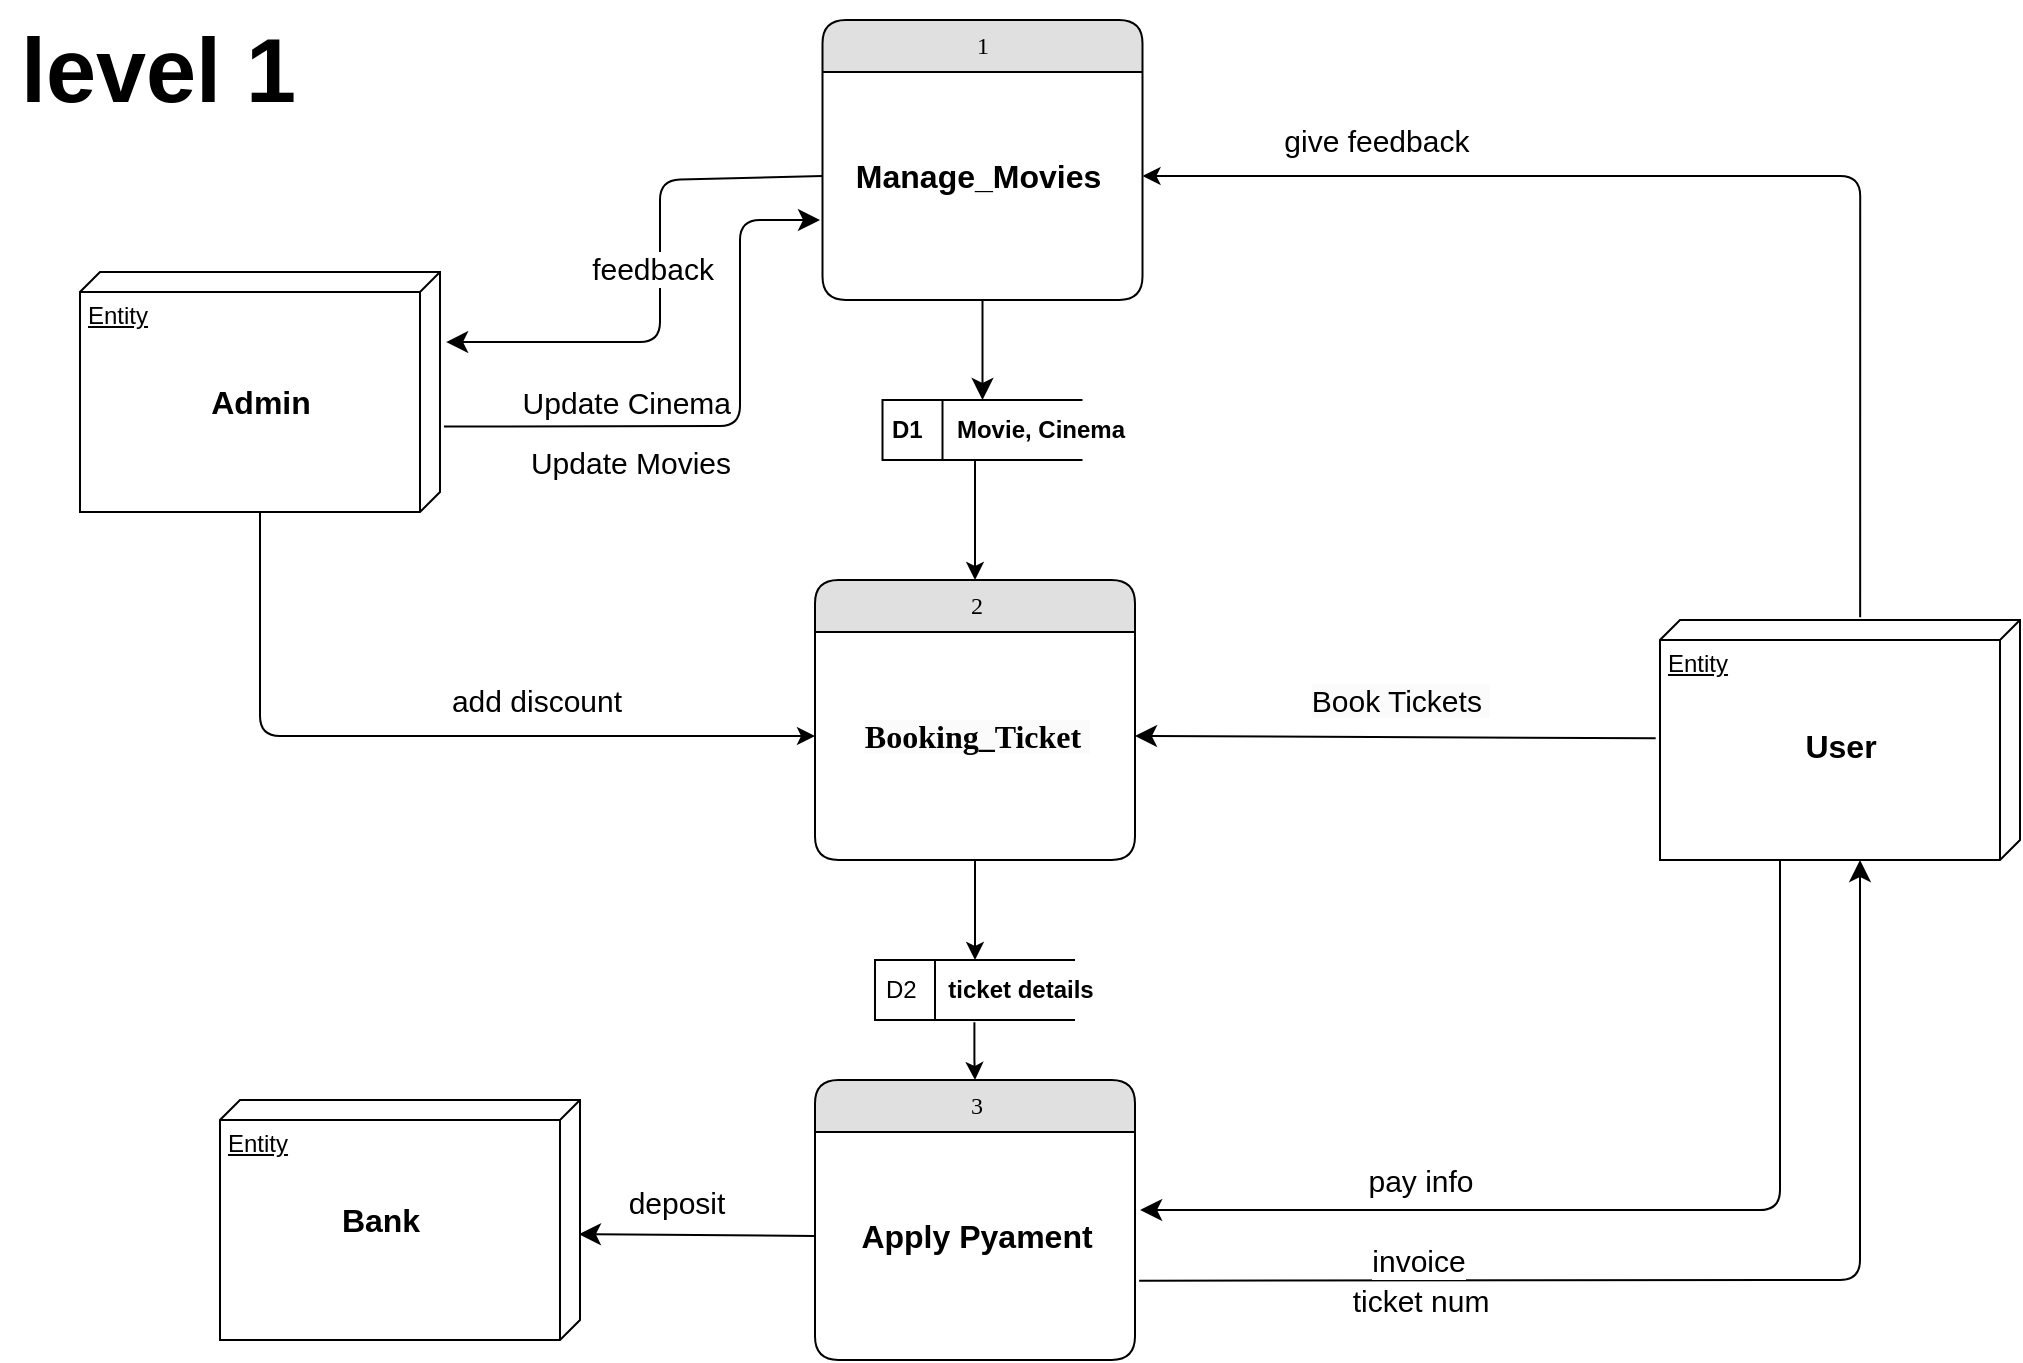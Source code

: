 <mxfile version="22.1.4" type="google">
  <diagram name="Page-1" id="5d7acffa-a066-3a61-03fe-96351882024d">
    <mxGraphModel grid="1" page="1" gridSize="10" guides="1" tooltips="1" connect="1" arrows="1" fold="1" pageScale="1" pageWidth="1100" pageHeight="850" background="#ffffff" math="0" shadow="0">
      <root>
        <mxCell id="0" />
        <mxCell id="1" parent="0" />
        <mxCell id="Pr1gmsNdqlQjarCnWCBE-16" style="edgeStyle=orthogonalEdgeStyle;rounded=0;orthogonalLoop=1;jettySize=auto;html=1;exitX=0.5;exitY=1;exitDx=0;exitDy=0;entryX=0.5;entryY=0;entryDx=0;entryDy=0;" edge="1" parent="1" source="-XC3swDruI5zBZjCfiDk-1" target="A1dLySFg6efkIZftY7nv-2">
          <mxGeometry relative="1" as="geometry" />
        </mxCell>
        <mxCell id="-XC3swDruI5zBZjCfiDk-1" value="2" style="swimlane;html=1;fontStyle=0;childLayout=stackLayout;horizontal=1;startSize=26;fillColor=#e0e0e0;horizontalStack=0;resizeParent=1;resizeLast=0;collapsible=1;marginBottom=0;swimlaneFillColor=#ffffff;align=center;rounded=1;shadow=0;comic=0;labelBackgroundColor=none;strokeWidth=1;fontFamily=Verdana;fontSize=12" vertex="1" parent="1">
          <mxGeometry x="437.5" y="1140" width="160" height="140" as="geometry" />
        </mxCell>
        <mxCell id="-XC3swDruI5zBZjCfiDk-2" value="&lt;font style=&quot;font-size: 16px;&quot;&gt;&lt;span style=&quot;color: rgb(0, 0, 0); font-family: Verdana; font-style: normal; font-variant-ligatures: normal; font-variant-caps: normal; letter-spacing: normal; orphans: 2; text-align: center; text-indent: 0px; text-transform: none; widows: 2; word-spacing: 0px; -webkit-text-stroke-width: 0px; background-color: rgb(251, 251, 251); text-decoration-thickness: initial; text-decoration-style: initial; text-decoration-color: initial; float: none; display: inline !important;&quot;&gt;Booking_Ticket&amp;nbsp;&lt;/span&gt;&lt;/font&gt;" style="text;align=center;fontStyle=1;verticalAlign=middle;spacingLeft=3;spacingRight=3;strokeColor=none;rotatable=0;points=[[0,0.5],[1,0.5]];portConstraint=eastwest;html=1;" vertex="1" parent="-XC3swDruI5zBZjCfiDk-1">
          <mxGeometry y="26" width="160" height="104" as="geometry" />
        </mxCell>
        <mxCell id="-XC3swDruI5zBZjCfiDk-3" style="edgeStyle=none;html=1;labelBackgroundColor=none;startFill=0;startSize=8;endFill=1;endSize=8;fontFamily=Verdana;fontSize=12;exitX=0.493;exitY=1.012;exitDx=0;exitDy=0;exitPerimeter=0;entryX=1;entryY=0.5;entryDx=0;entryDy=0;" edge="1" parent="1" source="-XC3swDruI5zBZjCfiDk-6" target="-XC3swDruI5zBZjCfiDk-2">
          <mxGeometry relative="1" as="geometry">
            <mxPoint x="861.44" y="1238.52" as="sourcePoint" />
            <mxPoint x="598" y="1236" as="targetPoint" />
          </mxGeometry>
        </mxCell>
        <mxCell id="ReFOVLkjo_GRudAR1mAy-1" value="&lt;span style=&quot;border-color: var(--border-color); font-size: 15px; background-color: rgb(251, 251, 251);&quot;&gt;Book Tickets&amp;nbsp;&lt;/span&gt;" style="edgeLabel;html=1;align=center;verticalAlign=middle;resizable=0;points=[];fontSize=15;fontStyle=0" connectable="0" vertex="1" parent="-XC3swDruI5zBZjCfiDk-3">
          <mxGeometry x="0.105" y="3" relative="1" as="geometry">
            <mxPoint x="16" y="-22" as="offset" />
          </mxGeometry>
        </mxCell>
        <mxCell id="-XC3swDruI5zBZjCfiDk-4" value="Entity" style="verticalAlign=top;align=left;spacingTop=8;spacingLeft=2;spacingRight=12;shape=cube;size=10;direction=south;fontStyle=4;html=1;whiteSpace=wrap;" vertex="1" parent="1">
          <mxGeometry x="140" y="1400" width="180" height="120" as="geometry" />
        </mxCell>
        <mxCell id="-XC3swDruI5zBZjCfiDk-5" value="&lt;font style=&quot;font-size: 16px;&quot;&gt;Bank&lt;/font&gt;" style="text;align=center;fontStyle=1;verticalAlign=middle;spacingLeft=3;spacingRight=3;strokeColor=none;rotatable=0;points=[[0,0.5],[1,0.5]];portConstraint=eastwest;html=1;" vertex="1" parent="1">
          <mxGeometry x="180" y="1447" width="80" height="26" as="geometry" />
        </mxCell>
        <mxCell id="Pr1gmsNdqlQjarCnWCBE-8" style="edgeStyle=orthogonalEdgeStyle;rounded=1;orthogonalLoop=1;jettySize=auto;html=1;exitX=-0.011;exitY=0.444;exitDx=0;exitDy=0;exitPerimeter=0;entryX=1;entryY=0.5;entryDx=0;entryDy=0;" edge="1" parent="1" source="-XC3swDruI5zBZjCfiDk-6" target="-XC3swDruI5zBZjCfiDk-25">
          <mxGeometry relative="1" as="geometry">
            <mxPoint x="955.714" y="940" as="targetPoint" />
          </mxGeometry>
        </mxCell>
        <mxCell id="ReFOVLkjo_GRudAR1mAy-2" value="&lt;span style=&quot;font-size: 15px;&quot;&gt;&lt;font style=&quot;font-size: 15px;&quot;&gt;give feedback&amp;nbsp;&lt;/font&gt;&lt;/span&gt;" style="edgeLabel;html=1;align=center;verticalAlign=middle;resizable=0;points=[];fontSize=15;fontStyle=0" connectable="0" vertex="1" parent="Pr1gmsNdqlQjarCnWCBE-8">
          <mxGeometry x="0.405" y="-3" relative="1" as="geometry">
            <mxPoint x="-54" y="-15" as="offset" />
          </mxGeometry>
        </mxCell>
        <mxCell id="-XC3swDruI5zBZjCfiDk-6" value="Entity" style="verticalAlign=top;align=left;spacingTop=8;spacingLeft=2;spacingRight=12;shape=cube;size=10;direction=south;fontStyle=4;html=1;whiteSpace=wrap;" vertex="1" parent="1">
          <mxGeometry x="860" y="1160" width="180" height="120" as="geometry" />
        </mxCell>
        <mxCell id="-XC3swDruI5zBZjCfiDk-7" value="&lt;font style=&quot;font-size: 16px;&quot;&gt;User&lt;/font&gt;" style="text;align=center;fontStyle=1;verticalAlign=middle;spacingLeft=3;spacingRight=3;strokeColor=none;rotatable=0;points=[[0,0.5],[1,0.5]];portConstraint=eastwest;html=1;fontSize=12;" vertex="1" parent="1">
          <mxGeometry x="910" y="1210" width="80" height="26" as="geometry" />
        </mxCell>
        <mxCell id="A1dLySFg6efkIZftY7nv-6" style="edgeStyle=orthogonalEdgeStyle;rounded=1;orthogonalLoop=1;jettySize=auto;html=1;entryX=0;entryY=0.5;entryDx=0;entryDy=0;" edge="1" parent="1" source="-XC3swDruI5zBZjCfiDk-8" target="-XC3swDruI5zBZjCfiDk-2">
          <mxGeometry relative="1" as="geometry" />
        </mxCell>
        <mxCell id="A1dLySFg6efkIZftY7nv-13" value="add discount" style="edgeLabel;html=1;align=center;verticalAlign=middle;resizable=0;points=[];fontSize=15;fontStyle=0" vertex="1" connectable="0" parent="A1dLySFg6efkIZftY7nv-6">
          <mxGeometry x="0.467" y="3" relative="1" as="geometry">
            <mxPoint x="-36" y="-15" as="offset" />
          </mxGeometry>
        </mxCell>
        <mxCell id="-XC3swDruI5zBZjCfiDk-8" value="Entity" style="verticalAlign=top;align=left;spacingTop=8;spacingLeft=2;spacingRight=12;shape=cube;size=10;direction=south;fontStyle=4;html=1;whiteSpace=wrap;" vertex="1" parent="1">
          <mxGeometry x="70" y="986" width="180" height="120" as="geometry" />
        </mxCell>
        <mxCell id="-XC3swDruI5zBZjCfiDk-9" value="&lt;font style=&quot;font-size: 16px;&quot;&gt;Admin&lt;/font&gt;" style="text;align=center;fontStyle=1;verticalAlign=middle;spacingLeft=3;spacingRight=3;strokeColor=none;rotatable=0;points=[[0,0.5],[1,0.5]];portConstraint=eastwest;html=1;strokeWidth=1;perimeterSpacing=0;" vertex="1" parent="1">
          <mxGeometry x="120" y="1038" width="80" height="26" as="geometry" />
        </mxCell>
        <mxCell id="-XC3swDruI5zBZjCfiDk-14" style="edgeStyle=none;html=1;labelBackgroundColor=none;startFill=0;startSize=8;endFill=1;endSize=8;fontFamily=Verdana;fontSize=12;exitX=0;exitY=0.5;exitDx=0;exitDy=0;entryX=0.559;entryY=0.003;entryDx=0;entryDy=0;entryPerimeter=0;" edge="1" parent="1" source="-XC3swDruI5zBZjCfiDk-23" target="-XC3swDruI5zBZjCfiDk-4">
          <mxGeometry relative="1" as="geometry">
            <mxPoint x="521.25" y="1480" as="sourcePoint" />
            <mxPoint x="520.13" y="1580.0" as="targetPoint" />
          </mxGeometry>
        </mxCell>
        <mxCell id="A1dLySFg6efkIZftY7nv-9" value="deposit" style="edgeLabel;html=1;align=center;verticalAlign=middle;resizable=0;points=[];fontSize=15;fontStyle=0" vertex="1" connectable="0" parent="-XC3swDruI5zBZjCfiDk-14">
          <mxGeometry x="0.243" y="2" relative="1" as="geometry">
            <mxPoint x="4" y="-19" as="offset" />
          </mxGeometry>
        </mxCell>
        <mxCell id="-XC3swDruI5zBZjCfiDk-16" style="edgeStyle=none;html=1;labelBackgroundColor=none;startFill=0;startSize=8;endFill=1;endSize=8;fontFamily=Verdana;fontSize=12;exitX=0.644;exitY=-0.011;exitDx=0;exitDy=0;exitPerimeter=0;" edge="1" parent="1" source="-XC3swDruI5zBZjCfiDk-8">
          <mxGeometry relative="1" as="geometry">
            <mxPoint x="138.75" y="1056" as="sourcePoint" />
            <mxPoint x="440" y="960" as="targetPoint" />
            <Array as="points">
              <mxPoint x="400" y="1063" />
              <mxPoint x="400" y="960" />
            </Array>
          </mxGeometry>
        </mxCell>
        <mxCell id="-XC3swDruI5zBZjCfiDk-17" value="&lt;span style=&quot;font-size: 15px;&quot;&gt;Update Movies&lt;br style=&quot;font-size: 15px;&quot;&gt;&lt;/span&gt;" style="text;html=1;align=center;verticalAlign=middle;resizable=0;points=[];autosize=1;strokeColor=none;fillColor=none;fontSize=15;fontStyle=0" vertex="1" parent="1">
          <mxGeometry x="285" y="1066" width="120" height="30" as="geometry" />
        </mxCell>
        <mxCell id="-XC3swDruI5zBZjCfiDk-21" value="&lt;span style=&quot;border-color: var(--border-color); font-size: 15px;&quot;&gt;&lt;span style=&quot;font-size: 15px;&quot;&gt;Update Cinema&amp;nbsp;&lt;/span&gt;&lt;/span&gt;" style="text;html=1;align=center;verticalAlign=middle;resizable=0;points=[];autosize=1;strokeColor=none;fillColor=none;fontSize=15;fontStyle=0" vertex="1" parent="1">
          <mxGeometry x="280" y="1036" width="130" height="30" as="geometry" />
        </mxCell>
        <mxCell id="-XC3swDruI5zBZjCfiDk-22" value="3" style="swimlane;html=1;fontStyle=0;childLayout=stackLayout;horizontal=1;startSize=26;fillColor=#e0e0e0;horizontalStack=0;resizeParent=1;resizeLast=0;collapsible=1;marginBottom=0;swimlaneFillColor=#ffffff;align=center;rounded=1;shadow=0;comic=0;labelBackgroundColor=none;strokeWidth=1;fontFamily=Verdana;fontSize=12" vertex="1" parent="1">
          <mxGeometry x="437.5" y="1390" width="160" height="140" as="geometry" />
        </mxCell>
        <mxCell id="-XC3swDruI5zBZjCfiDk-23" value="&lt;font style=&quot;font-size: 16px;&quot;&gt;Apply Pyament&lt;/font&gt;" style="text;align=center;fontStyle=1;verticalAlign=middle;spacingLeft=3;spacingRight=3;strokeColor=none;rotatable=0;points=[[0,0.5],[1,0.5]];portConstraint=eastwest;html=1;" vertex="1" parent="-XC3swDruI5zBZjCfiDk-22">
          <mxGeometry y="26" width="160" height="104" as="geometry" />
        </mxCell>
        <mxCell id="-XC3swDruI5zBZjCfiDk-24" value="1" style="swimlane;html=1;fontStyle=0;childLayout=stackLayout;horizontal=1;startSize=26;fillColor=#e0e0e0;horizontalStack=0;resizeParent=1;resizeLast=0;collapsible=1;marginBottom=0;swimlaneFillColor=#ffffff;align=center;rounded=1;shadow=0;comic=0;labelBackgroundColor=none;strokeWidth=1;fontFamily=Verdana;fontSize=12" vertex="1" parent="1">
          <mxGeometry x="441.25" y="860" width="160" height="140" as="geometry" />
        </mxCell>
        <mxCell id="-XC3swDruI5zBZjCfiDk-25" value="&lt;font style=&quot;font-size: 16px;&quot;&gt;Manage_Movies&amp;nbsp;&lt;/font&gt;" style="text;align=center;fontStyle=1;verticalAlign=middle;spacingLeft=3;spacingRight=3;strokeColor=none;rotatable=0;points=[[0,0.5],[1,0.5]];portConstraint=eastwest;html=1;" vertex="1" parent="-XC3swDruI5zBZjCfiDk-24">
          <mxGeometry y="26" width="160" height="104" as="geometry" />
        </mxCell>
        <mxCell id="Pr1gmsNdqlQjarCnWCBE-1" style="edgeStyle=orthogonalEdgeStyle;rounded=0;orthogonalLoop=1;jettySize=auto;html=1;entryX=0.5;entryY=0;entryDx=0;entryDy=0;" edge="1" parent="1" source="-XC3swDruI5zBZjCfiDk-26" target="-XC3swDruI5zBZjCfiDk-1">
          <mxGeometry relative="1" as="geometry">
            <Array as="points">
              <mxPoint x="518" y="1110" />
            </Array>
          </mxGeometry>
        </mxCell>
        <mxCell id="-XC3swDruI5zBZjCfiDk-26" value="&lt;b&gt;D1&lt;/b&gt;" style="html=1;dashed=0;whiteSpace=wrap;shape=mxgraph.dfd.dataStoreID;align=left;spacingLeft=3;points=[[0,0],[0.5,0],[1,0],[0,0.5],[1,0.5],[0,1],[0.5,1],[1,1]];" vertex="1" parent="1">
          <mxGeometry x="471.25" y="1050" width="100" height="30" as="geometry" />
        </mxCell>
        <mxCell id="-XC3swDruI5zBZjCfiDk-27" style="edgeStyle=none;html=1;labelBackgroundColor=none;startFill=0;startSize=8;endFill=1;endSize=8;fontFamily=Verdana;fontSize=12;exitX=1.013;exitY=0.715;exitDx=0;exitDy=0;exitPerimeter=0;" edge="1" parent="1" source="-XC3swDruI5zBZjCfiDk-23">
          <mxGeometry relative="1" as="geometry">
            <mxPoint x="576" y="1569" as="sourcePoint" />
            <mxPoint x="960" y="1280" as="targetPoint" />
            <Array as="points">
              <mxPoint x="960" y="1490" />
            </Array>
          </mxGeometry>
        </mxCell>
        <mxCell id="A1dLySFg6efkIZftY7nv-10" value="invoice" style="edgeLabel;html=1;align=center;verticalAlign=middle;resizable=0;points=[];fontSize=15;fontStyle=0" vertex="1" connectable="0" parent="-XC3swDruI5zBZjCfiDk-27">
          <mxGeometry x="-0.513" y="-1" relative="1" as="geometry">
            <mxPoint y="-11" as="offset" />
          </mxGeometry>
        </mxCell>
        <mxCell id="A1dLySFg6efkIZftY7nv-11" value="ticket num" style="edgeLabel;html=1;align=center;verticalAlign=middle;resizable=0;points=[];fontSize=15;fontStyle=0" vertex="1" connectable="0" parent="-XC3swDruI5zBZjCfiDk-27">
          <mxGeometry x="-0.402" y="1" relative="1" as="geometry">
            <mxPoint x="-30" y="11" as="offset" />
          </mxGeometry>
        </mxCell>
        <mxCell id="-XC3swDruI5zBZjCfiDk-29" style="edgeStyle=none;html=1;labelBackgroundColor=none;startFill=0;startSize=8;endFill=1;endSize=8;fontFamily=Verdana;fontSize=12;entryX=1.016;entryY=0.375;entryDx=0;entryDy=0;entryPerimeter=0;" edge="1" parent="1" target="-XC3swDruI5zBZjCfiDk-23">
          <mxGeometry relative="1" as="geometry">
            <mxPoint x="920" y="1280" as="sourcePoint" />
            <mxPoint x="600" y="1400" as="targetPoint" />
            <Array as="points">
              <mxPoint x="920" y="1455" />
            </Array>
          </mxGeometry>
        </mxCell>
        <mxCell id="A1dLySFg6efkIZftY7nv-12" value="pay info" style="edgeLabel;html=1;align=center;verticalAlign=middle;resizable=0;points=[];fontSize=15;fontStyle=0" vertex="1" connectable="0" parent="-XC3swDruI5zBZjCfiDk-29">
          <mxGeometry x="0.45" y="1" relative="1" as="geometry">
            <mxPoint x="4" y="-16" as="offset" />
          </mxGeometry>
        </mxCell>
        <mxCell id="-XC3swDruI5zBZjCfiDk-31" value="&lt;b&gt;Movie, Cinema&lt;/b&gt;" style="text;html=1;align=center;verticalAlign=middle;resizable=0;points=[];autosize=1;strokeColor=none;fillColor=none;" vertex="1" parent="1">
          <mxGeometry x="495" y="1050" width="110" height="30" as="geometry" />
        </mxCell>
        <mxCell id="-XC3swDruI5zBZjCfiDk-32" style="edgeStyle=none;html=1;labelBackgroundColor=none;startFill=0;startSize=8;endFill=1;endSize=8;fontFamily=Verdana;fontSize=12;exitX=0.5;exitY=1;exitDx=0;exitDy=0;entryX=0.5;entryY=0;entryDx=0;entryDy=0;" edge="1" parent="1" source="-XC3swDruI5zBZjCfiDk-24" target="-XC3swDruI5zBZjCfiDk-26">
          <mxGeometry relative="1" as="geometry">
            <mxPoint x="608" y="1272" as="sourcePoint" />
            <mxPoint x="740" y="1000" as="targetPoint" />
          </mxGeometry>
        </mxCell>
        <mxCell id="7_JwqbeA8MhLsBGFni0f-10" style="edgeStyle=none;html=1;labelBackgroundColor=none;startFill=0;startSize=8;endFill=1;endSize=8;fontFamily=Verdana;fontSize=12;exitX=0;exitY=0.5;exitDx=0;exitDy=0;entryX=0.292;entryY=-0.017;entryDx=0;entryDy=0;entryPerimeter=0;" edge="1" parent="1" source="-XC3swDruI5zBZjCfiDk-25" target="-XC3swDruI5zBZjCfiDk-8">
          <mxGeometry relative="1" as="geometry">
            <mxPoint x="229.75" y="880" as="sourcePoint" />
            <mxPoint x="195" y="987" as="targetPoint" />
            <Array as="points">
              <mxPoint x="360" y="940" />
              <mxPoint x="360" y="1021" />
            </Array>
          </mxGeometry>
        </mxCell>
        <mxCell id="ReFOVLkjo_GRudAR1mAy-4" value="&lt;span style=&quot;font-size: 15px;&quot;&gt;&lt;font style=&quot;font-size: 15px;&quot;&gt;feedback&lt;/font&gt;&lt;/span&gt;" style="edgeLabel;html=1;align=center;verticalAlign=middle;resizable=0;points=[];fontSize=15;fontStyle=0" connectable="0" vertex="1" parent="7_JwqbeA8MhLsBGFni0f-10">
          <mxGeometry x="0.506" y="1" relative="1" as="geometry">
            <mxPoint x="36" y="-38" as="offset" />
          </mxGeometry>
        </mxCell>
        <mxCell id="A1dLySFg6efkIZftY7nv-2" value="D2" style="dashed=0;shape=mxgraph.dfd.dataStoreID;align=left;spacingLeft=3;points=[[0,0],[0.5,0],[1,0],[0,0.5],[1,0.5],[0,1],[0.5,1],[1,1]];html=1;whiteSpace=wrap;" vertex="1" parent="1">
          <mxGeometry x="467.5" y="1330" width="100" height="30" as="geometry" />
        </mxCell>
        <mxCell id="A1dLySFg6efkIZftY7nv-5" style="edgeStyle=orthogonalEdgeStyle;rounded=0;orthogonalLoop=1;jettySize=auto;html=1;exitX=0.272;exitY=1.038;exitDx=0;exitDy=0;exitPerimeter=0;" edge="1" parent="1" source="A1dLySFg6efkIZftY7nv-4" target="-XC3swDruI5zBZjCfiDk-22">
          <mxGeometry relative="1" as="geometry" />
        </mxCell>
        <mxCell id="A1dLySFg6efkIZftY7nv-4" value="ticket details" style="text;html=1;align=center;verticalAlign=middle;resizable=0;points=[];autosize=1;strokeColor=none;fillColor=none;fontStyle=1" vertex="1" parent="1">
          <mxGeometry x="490" y="1330" width="100" height="30" as="geometry" />
        </mxCell>
        <mxCell id="A1dLySFg6efkIZftY7nv-8" value="level 1&amp;nbsp;" style="text;html=1;align=center;verticalAlign=middle;resizable=0;points=[];autosize=1;strokeColor=none;fillColor=none;fontStyle=1;fontSize=45;" vertex="1" parent="1">
          <mxGeometry x="30" y="850" width="170" height="70" as="geometry" />
        </mxCell>
      </root>
    </mxGraphModel>
  </diagram>
</mxfile>
